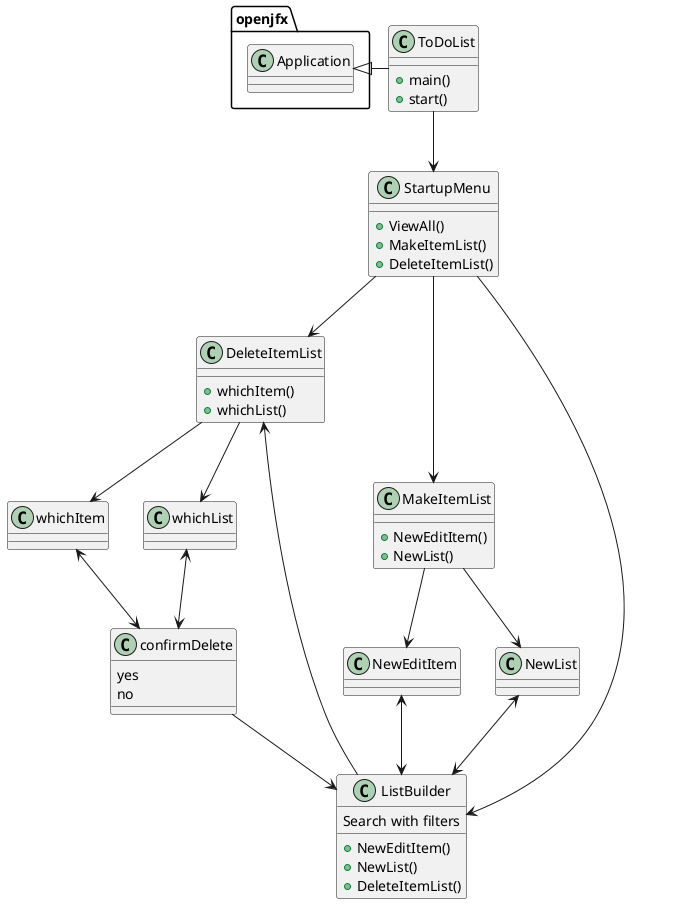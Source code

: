 @startuml
'https://plantuml.com/class-diagram

class ToDoList{
+main()
+start()
}
class StartupMenu{
+ViewAll()
+MakeItemList()
+DeleteItemList()
}
class DeleteItemList{
+whichItem()
+whichList()
}
class MakeItemList{
+NewEditItem()
+NewList()
}
class confirmDelete{
yes
no
}
class ListBuilder{
+NewEditItem()
+NewList()
+DeleteItemList()
Search with filters
}
openjfx.Application <|- ToDoList
ToDoList --> StartupMenu
StartupMenu --> DeleteItemList
StartupMenu --> MakeItemList
StartupMenu --> ListBuilder
DeleteItemList --> whichItem
DeleteItemList --> whichList
MakeItemList --> NewEditItem
MakeItemList --> NewList
whichItem <--> confirmDelete
whichList <--> confirmDelete
confirmDelete --> ListBuilder
NewEditItem <--> ListBuilder
NewList <--> ListBuilder
ListBuilder --> DeleteItemList

@enduml